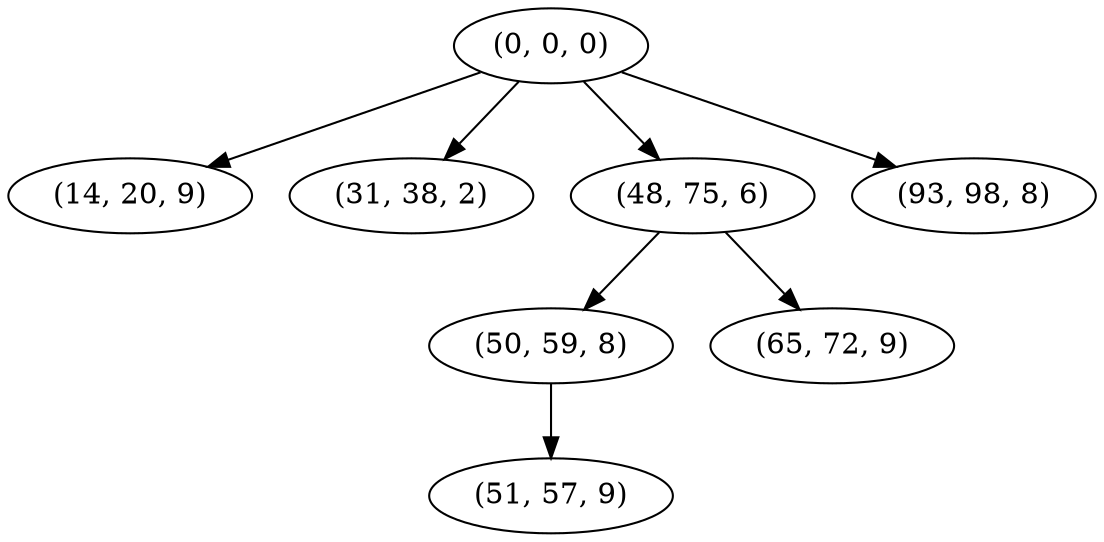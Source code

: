 digraph tree {
    "(0, 0, 0)";
    "(14, 20, 9)";
    "(31, 38, 2)";
    "(48, 75, 6)";
    "(50, 59, 8)";
    "(51, 57, 9)";
    "(65, 72, 9)";
    "(93, 98, 8)";
    "(0, 0, 0)" -> "(14, 20, 9)";
    "(0, 0, 0)" -> "(31, 38, 2)";
    "(0, 0, 0)" -> "(48, 75, 6)";
    "(0, 0, 0)" -> "(93, 98, 8)";
    "(48, 75, 6)" -> "(50, 59, 8)";
    "(48, 75, 6)" -> "(65, 72, 9)";
    "(50, 59, 8)" -> "(51, 57, 9)";
}
